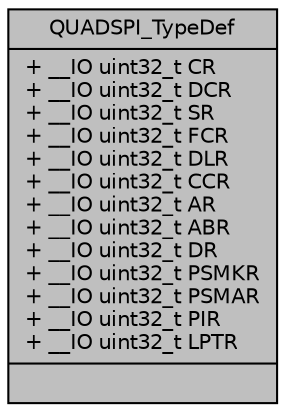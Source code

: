 digraph "QUADSPI_TypeDef"
{
 // LATEX_PDF_SIZE
  edge [fontname="Helvetica",fontsize="10",labelfontname="Helvetica",labelfontsize="10"];
  node [fontname="Helvetica",fontsize="10",shape=record];
  Node1 [label="{QUADSPI_TypeDef\n|+ __IO uint32_t CR\l+ __IO uint32_t DCR\l+ __IO uint32_t SR\l+ __IO uint32_t FCR\l+ __IO uint32_t DLR\l+ __IO uint32_t CCR\l+ __IO uint32_t AR\l+ __IO uint32_t ABR\l+ __IO uint32_t DR\l+ __IO uint32_t PSMKR\l+ __IO uint32_t PSMAR\l+ __IO uint32_t PIR\l+ __IO uint32_t LPTR\l|}",height=0.2,width=0.4,color="black", fillcolor="grey75", style="filled", fontcolor="black",tooltip="QUAD Serial Peripheral Interface."];
}
